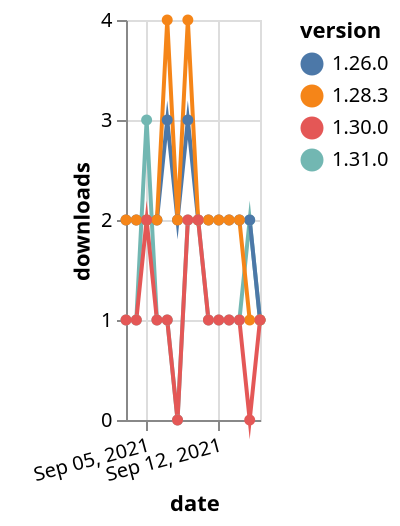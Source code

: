 {"$schema": "https://vega.github.io/schema/vega-lite/v5.json", "description": "A simple bar chart with embedded data.", "data": {"values": [{"date": "2021-09-03", "total": 227, "delta": 1, "version": "1.31.0"}, {"date": "2021-09-04", "total": 228, "delta": 1, "version": "1.31.0"}, {"date": "2021-09-05", "total": 231, "delta": 3, "version": "1.31.0"}, {"date": "2021-09-06", "total": 232, "delta": 1, "version": "1.31.0"}, {"date": "2021-09-07", "total": 233, "delta": 1, "version": "1.31.0"}, {"date": "2021-09-08", "total": 233, "delta": 0, "version": "1.31.0"}, {"date": "2021-09-09", "total": 235, "delta": 2, "version": "1.31.0"}, {"date": "2021-09-10", "total": 237, "delta": 2, "version": "1.31.0"}, {"date": "2021-09-11", "total": 238, "delta": 1, "version": "1.31.0"}, {"date": "2021-09-12", "total": 239, "delta": 1, "version": "1.31.0"}, {"date": "2021-09-13", "total": 240, "delta": 1, "version": "1.31.0"}, {"date": "2021-09-14", "total": 241, "delta": 1, "version": "1.31.0"}, {"date": "2021-09-15", "total": 243, "delta": 2, "version": "1.31.0"}, {"date": "2021-09-16", "total": 244, "delta": 1, "version": "1.31.0"}, {"date": "2021-09-03", "total": 2358, "delta": 2, "version": "1.26.0"}, {"date": "2021-09-04", "total": 2360, "delta": 2, "version": "1.26.0"}, {"date": "2021-09-05", "total": 2362, "delta": 2, "version": "1.26.0"}, {"date": "2021-09-06", "total": 2364, "delta": 2, "version": "1.26.0"}, {"date": "2021-09-07", "total": 2367, "delta": 3, "version": "1.26.0"}, {"date": "2021-09-08", "total": 2369, "delta": 2, "version": "1.26.0"}, {"date": "2021-09-09", "total": 2372, "delta": 3, "version": "1.26.0"}, {"date": "2021-09-10", "total": 2374, "delta": 2, "version": "1.26.0"}, {"date": "2021-09-11", "total": 2376, "delta": 2, "version": "1.26.0"}, {"date": "2021-09-12", "total": 2378, "delta": 2, "version": "1.26.0"}, {"date": "2021-09-13", "total": 2380, "delta": 2, "version": "1.26.0"}, {"date": "2021-09-14", "total": 2382, "delta": 2, "version": "1.26.0"}, {"date": "2021-09-15", "total": 2384, "delta": 2, "version": "1.26.0"}, {"date": "2021-09-16", "total": 2385, "delta": 1, "version": "1.26.0"}, {"date": "2021-09-03", "total": 2549, "delta": 2, "version": "1.28.3"}, {"date": "2021-09-04", "total": 2551, "delta": 2, "version": "1.28.3"}, {"date": "2021-09-05", "total": 2553, "delta": 2, "version": "1.28.3"}, {"date": "2021-09-06", "total": 2555, "delta": 2, "version": "1.28.3"}, {"date": "2021-09-07", "total": 2559, "delta": 4, "version": "1.28.3"}, {"date": "2021-09-08", "total": 2561, "delta": 2, "version": "1.28.3"}, {"date": "2021-09-09", "total": 2565, "delta": 4, "version": "1.28.3"}, {"date": "2021-09-10", "total": 2567, "delta": 2, "version": "1.28.3"}, {"date": "2021-09-11", "total": 2569, "delta": 2, "version": "1.28.3"}, {"date": "2021-09-12", "total": 2571, "delta": 2, "version": "1.28.3"}, {"date": "2021-09-13", "total": 2573, "delta": 2, "version": "1.28.3"}, {"date": "2021-09-14", "total": 2575, "delta": 2, "version": "1.28.3"}, {"date": "2021-09-15", "total": 2576, "delta": 1, "version": "1.28.3"}, {"date": "2021-09-16", "total": 2577, "delta": 1, "version": "1.28.3"}, {"date": "2021-09-03", "total": 269, "delta": 1, "version": "1.30.0"}, {"date": "2021-09-04", "total": 270, "delta": 1, "version": "1.30.0"}, {"date": "2021-09-05", "total": 272, "delta": 2, "version": "1.30.0"}, {"date": "2021-09-06", "total": 273, "delta": 1, "version": "1.30.0"}, {"date": "2021-09-07", "total": 274, "delta": 1, "version": "1.30.0"}, {"date": "2021-09-08", "total": 274, "delta": 0, "version": "1.30.0"}, {"date": "2021-09-09", "total": 276, "delta": 2, "version": "1.30.0"}, {"date": "2021-09-10", "total": 278, "delta": 2, "version": "1.30.0"}, {"date": "2021-09-11", "total": 279, "delta": 1, "version": "1.30.0"}, {"date": "2021-09-12", "total": 280, "delta": 1, "version": "1.30.0"}, {"date": "2021-09-13", "total": 281, "delta": 1, "version": "1.30.0"}, {"date": "2021-09-14", "total": 282, "delta": 1, "version": "1.30.0"}, {"date": "2021-09-15", "total": 282, "delta": 0, "version": "1.30.0"}, {"date": "2021-09-16", "total": 283, "delta": 1, "version": "1.30.0"}]}, "width": "container", "mark": {"type": "line", "point": {"filled": true}}, "encoding": {"x": {"field": "date", "type": "temporal", "timeUnit": "yearmonthdate", "title": "date", "axis": {"labelAngle": -15}}, "y": {"field": "delta", "type": "quantitative", "title": "downloads"}, "color": {"field": "version", "type": "nominal"}, "tooltip": {"field": "delta"}}}